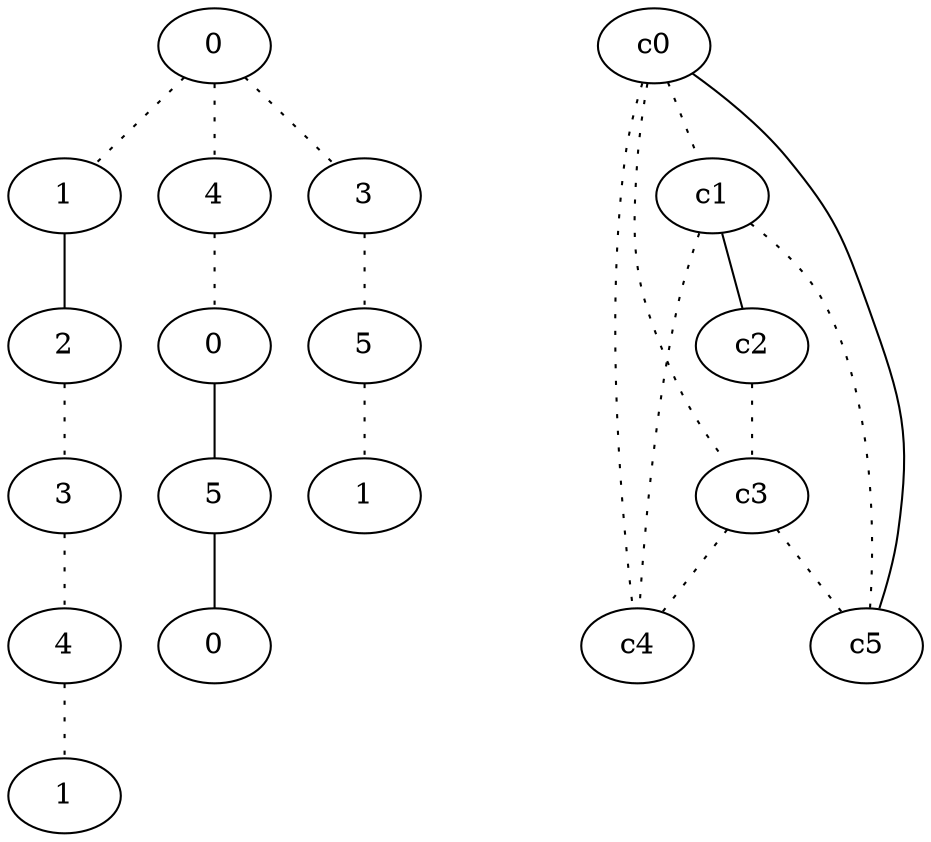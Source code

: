 graph {
a0[label=0];
a1[label=1];
a2[label=2];
a3[label=3];
a4[label=4];
a5[label=1];
a6[label=4];
a7[label=0];
a8[label=5];
a9[label=0];
a10[label=3];
a11[label=5];
a12[label=1];
a0 -- a1 [style=dotted];
a0 -- a6 [style=dotted];
a0 -- a10 [style=dotted];
a1 -- a2;
a2 -- a3 [style=dotted];
a3 -- a4 [style=dotted];
a4 -- a5 [style=dotted];
a6 -- a7 [style=dotted];
a7 -- a8;
a8 -- a9;
a10 -- a11 [style=dotted];
a11 -- a12 [style=dotted];
c0 -- c1 [style=dotted];
c0 -- c3 [style=dotted];
c0 -- c4 [style=dotted];
c0 -- c5;
c1 -- c2;
c1 -- c4 [style=dotted];
c1 -- c5 [style=dotted];
c2 -- c3 [style=dotted];
c3 -- c4 [style=dotted];
c3 -- c5 [style=dotted];
}

